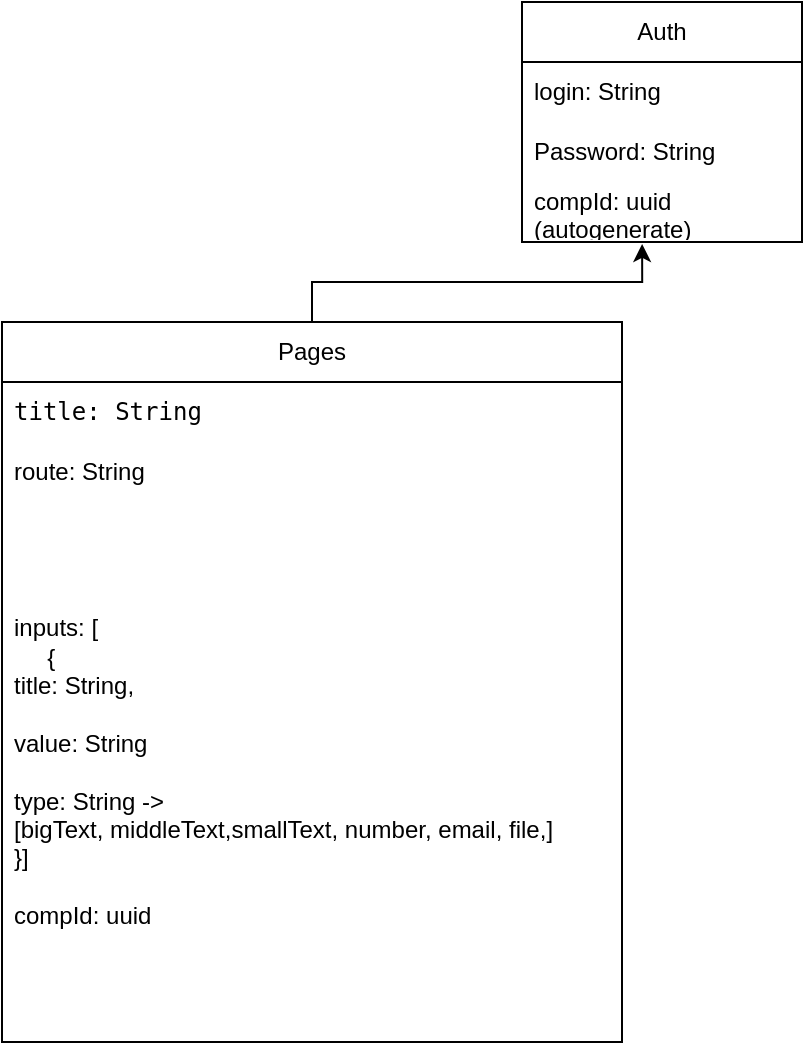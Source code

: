 <mxfile version="21.2.1" type="github">
  <diagram name="Страница 1" id="mwhdiYtiQBZuIUtG-Tc5">
    <mxGraphModel dx="1434" dy="708" grid="1" gridSize="10" guides="1" tooltips="1" connect="1" arrows="1" fold="1" page="1" pageScale="1" pageWidth="827" pageHeight="1169" math="0" shadow="0">
      <root>
        <mxCell id="0" />
        <mxCell id="1" parent="0" />
        <mxCell id="4PpkzsIRz_B8Op7dX_ft-18" style="edgeStyle=orthogonalEdgeStyle;rounded=0;orthogonalLoop=1;jettySize=auto;html=1;entryX=0.429;entryY=1.033;entryDx=0;entryDy=0;entryPerimeter=0;" edge="1" parent="1" source="4PpkzsIRz_B8Op7dX_ft-4" target="4PpkzsIRz_B8Op7dX_ft-17">
          <mxGeometry relative="1" as="geometry">
            <mxPoint x="350" y="140" as="targetPoint" />
          </mxGeometry>
        </mxCell>
        <mxCell id="4PpkzsIRz_B8Op7dX_ft-4" value="Pages" style="swimlane;fontStyle=0;childLayout=stackLayout;horizontal=1;startSize=30;horizontalStack=0;resizeParent=1;resizeParentMax=0;resizeLast=0;collapsible=1;marginBottom=0;whiteSpace=wrap;html=1;" vertex="1" parent="1">
          <mxGeometry x="40" y="170" width="310" height="360" as="geometry" />
        </mxCell>
        <mxCell id="4PpkzsIRz_B8Op7dX_ft-5" value="&lt;code&gt;title: String&lt;/code&gt;" style="text;strokeColor=none;fillColor=none;align=left;verticalAlign=middle;spacingLeft=4;spacingRight=4;overflow=hidden;points=[[0,0.5],[1,0.5]];portConstraint=eastwest;rotatable=0;whiteSpace=wrap;html=1;" vertex="1" parent="4PpkzsIRz_B8Op7dX_ft-4">
          <mxGeometry y="30" width="310" height="30" as="geometry" />
        </mxCell>
        <mxCell id="4PpkzsIRz_B8Op7dX_ft-6" value="route: String" style="text;strokeColor=none;fillColor=none;align=left;verticalAlign=middle;spacingLeft=4;spacingRight=4;overflow=hidden;points=[[0,0.5],[1,0.5]];portConstraint=eastwest;rotatable=0;whiteSpace=wrap;html=1;" vertex="1" parent="4PpkzsIRz_B8Op7dX_ft-4">
          <mxGeometry y="60" width="310" height="30" as="geometry" />
        </mxCell>
        <mxCell id="4PpkzsIRz_B8Op7dX_ft-7" value="inputs: [&lt;br&gt;&amp;nbsp; &amp;nbsp; &amp;nbsp;{&lt;br&gt;&lt;span style=&quot;&quot;&gt;	&lt;/span&gt;title: String,&lt;br&gt;&lt;br&gt;&lt;span style=&quot;&quot;&gt;	&lt;/span&gt;value: String&lt;br&gt;&lt;span style=&quot;&quot;&gt;	&lt;/span&gt;&lt;br&gt;type: String -&amp;gt; [bigText,&amp;nbsp;&lt;span style=&quot;background-color: initial;&quot; class=&quot;&quot;&gt;&lt;span style=&quot;background-color: initial;&quot; class=&quot;&quot;&gt;middleText&lt;/span&gt;&lt;span style=&quot;background-color: initial;&quot; class=&quot;&quot;&gt;,&lt;span style=&quot;background-color: initial;&quot; class=&quot;&quot;&gt;smallText&lt;/span&gt;&lt;span style=&quot;background-color: initial;&quot; class=&quot;&quot;&gt;,&amp;nbsp;&lt;span style=&quot;background-color: initial;&quot; class=&quot;hljs-built_in&quot;&gt;number&lt;/span&gt;&lt;span style=&quot;background-color: initial;&quot; class=&quot;&quot;&gt;,&lt;span style=&quot;background-color: initial;&quot; class=&quot;line&quot; data-testid=&quot;content&quot; lang=&quot;typescript&quot; id=&quot;LC10&quot;&gt;&lt;span class=&quot;&quot;&gt;&amp;nbsp;&lt;/span&gt;&lt;span class=&quot;&quot;&gt;email&lt;/span&gt;&lt;span class=&quot;&quot;&gt;,&lt;/span&gt;&lt;/span&gt;&lt;span style=&quot;background-color: initial;&quot;&gt;&amp;nbsp;&lt;/span&gt;&lt;/span&gt;&lt;/span&gt;&lt;/span&gt;&lt;/span&gt;&lt;span style=&quot;background-color: initial;&quot; class=&quot;&quot;&gt;file&lt;/span&gt;&lt;span style=&quot;background-color: initial;&quot; class=&quot;&quot;&gt;,&lt;/span&gt;]&lt;br&gt;&lt;span style=&quot;&quot;&gt;	&lt;/span&gt;}]&lt;br&gt;&lt;br&gt;compId: uuid" style="text;strokeColor=none;fillColor=none;align=left;verticalAlign=middle;spacingLeft=4;spacingRight=4;overflow=hidden;points=[[0,0.5],[1,0.5]];portConstraint=eastwest;rotatable=0;whiteSpace=wrap;html=1;" vertex="1" parent="4PpkzsIRz_B8Op7dX_ft-4">
          <mxGeometry y="90" width="310" height="270" as="geometry" />
        </mxCell>
        <mxCell id="4PpkzsIRz_B8Op7dX_ft-14" value="Auth" style="swimlane;fontStyle=0;childLayout=stackLayout;horizontal=1;startSize=30;horizontalStack=0;resizeParent=1;resizeParentMax=0;resizeLast=0;collapsible=1;marginBottom=0;whiteSpace=wrap;html=1;" vertex="1" parent="1">
          <mxGeometry x="300" y="10" width="140" height="120" as="geometry" />
        </mxCell>
        <mxCell id="4PpkzsIRz_B8Op7dX_ft-15" value="login: String" style="text;strokeColor=none;fillColor=none;align=left;verticalAlign=middle;spacingLeft=4;spacingRight=4;overflow=hidden;points=[[0,0.5],[1,0.5]];portConstraint=eastwest;rotatable=0;whiteSpace=wrap;html=1;" vertex="1" parent="4PpkzsIRz_B8Op7dX_ft-14">
          <mxGeometry y="30" width="140" height="30" as="geometry" />
        </mxCell>
        <mxCell id="4PpkzsIRz_B8Op7dX_ft-16" value="Password: String" style="text;strokeColor=none;fillColor=none;align=left;verticalAlign=middle;spacingLeft=4;spacingRight=4;overflow=hidden;points=[[0,0.5],[1,0.5]];portConstraint=eastwest;rotatable=0;whiteSpace=wrap;html=1;" vertex="1" parent="4PpkzsIRz_B8Op7dX_ft-14">
          <mxGeometry y="60" width="140" height="30" as="geometry" />
        </mxCell>
        <mxCell id="4PpkzsIRz_B8Op7dX_ft-17" value="compId: uuid (autogenerate)" style="text;strokeColor=none;fillColor=none;align=left;verticalAlign=middle;spacingLeft=4;spacingRight=4;overflow=hidden;points=[[0,0.5],[1,0.5]];portConstraint=eastwest;rotatable=0;whiteSpace=wrap;html=1;" vertex="1" parent="4PpkzsIRz_B8Op7dX_ft-14">
          <mxGeometry y="90" width="140" height="30" as="geometry" />
        </mxCell>
      </root>
    </mxGraphModel>
  </diagram>
</mxfile>
